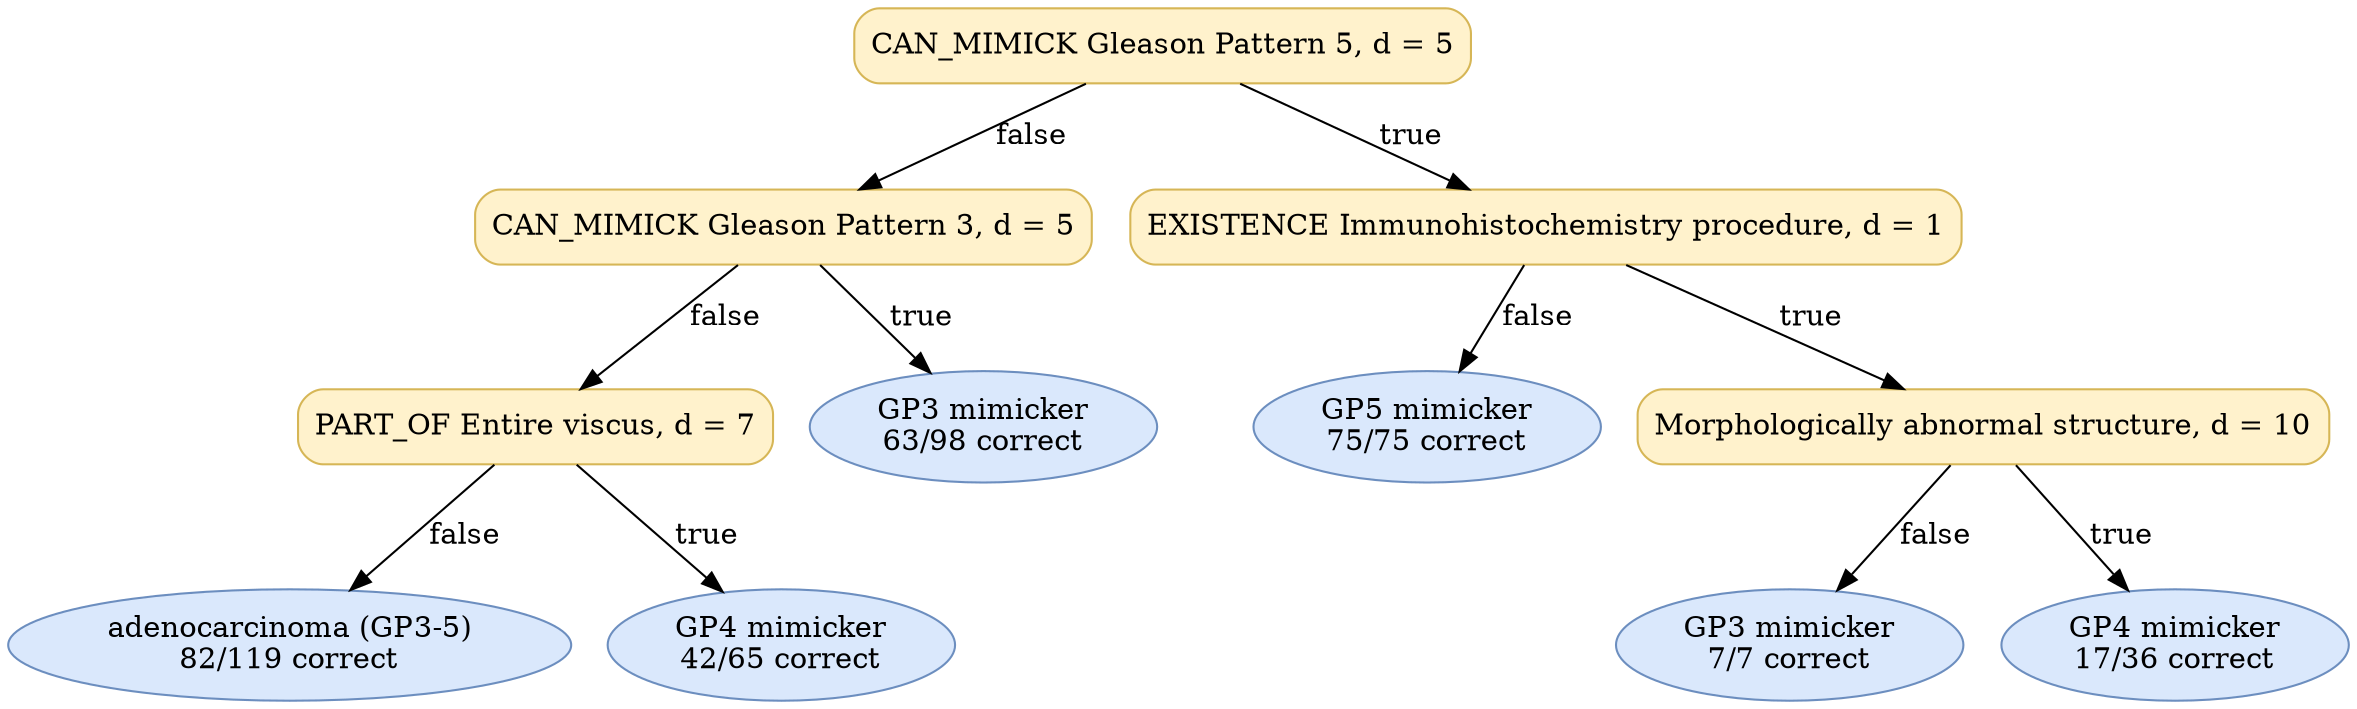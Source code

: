 digraph "DT" {
fontname="Times-Roman";
label="";
node [fontname="Times-Roman"];
Node1 [color="#D6B656", fillcolor="#FFF2CC", label="CAN_MIMICK Gleason Pattern 5, d = 5", shape="box", style="rounded,filled"];
Node2 [color="#D6B656", fillcolor="#FFF2CC", label="CAN_MIMICK Gleason Pattern 3, d = 5", shape="box", style="rounded,filled"];
Node3 [color="#D6B656", fillcolor="#FFF2CC", label="PART_OF Entire viscus, d = 7", shape="box", style="rounded,filled"];
Node4 [color="#6C8EBF", fillcolor="#DAE8FC", label=<adenocarcinoma (GP3-5)<br/>82/119 correct>, shape="ellipse", style="rounded,filled"];
Node5 [color="#6C8EBF", fillcolor="#DAE8FC", label=<GP4 mimicker<br/>42/65 correct>, shape="ellipse", style="rounded,filled"];
Node6 [color="#6C8EBF", fillcolor="#DAE8FC", label=<GP3 mimicker<br/>63/98 correct>, shape="ellipse", style="rounded,filled"];
Node7 [color="#D6B656", fillcolor="#FFF2CC", label="EXISTENCE Immunohistochemistry procedure, d = 1", shape="box", style="rounded,filled"];
Node8 [color="#6C8EBF", fillcolor="#DAE8FC", label=<GP5 mimicker<br/>75/75 correct>, shape="ellipse", style="rounded,filled"];
Node9 [color="#D6B656", fillcolor="#FFF2CC", label="Morphologically abnormal structure, d = 10", shape="box", style="rounded,filled"];
Node10 [color="#6C8EBF", fillcolor="#DAE8FC", label=<GP3 mimicker<br/>7/7 correct>, shape="ellipse", style="rounded,filled"];
Node11 [color="#6C8EBF", fillcolor="#DAE8FC", label=<GP4 mimicker<br/>17/36 correct>, shape="ellipse", style="rounded,filled"];
Node1 -> Node2  [key=0, label="false"];
Node1 -> Node7  [key=0, label="true"];
Node2 -> Node3  [key=0, label="false"];
Node2 -> Node6  [key=0, label="true"];
Node3 -> Node4  [key=0, label="false"];
Node3 -> Node5  [key=0, label="true"];
Node7 -> Node8  [key=0, label="false"];
Node7 -> Node9  [key=0, label="true"];
Node9 -> Node10  [key=0, label="false"];
Node9 -> Node11  [key=0, label="true"];
}

